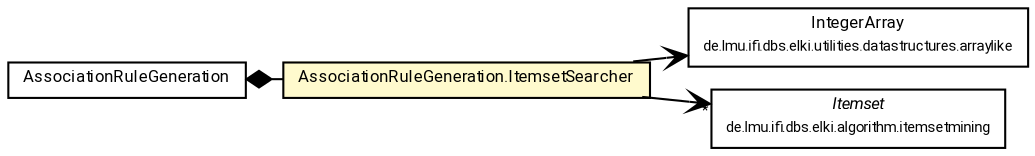#!/usr/local/bin/dot
#
# Class diagram 
# Generated by UMLGraph version R5_7_2-60-g0e99a6 (http://www.spinellis.gr/umlgraph/)
#

digraph G {
	graph [fontnames="svg"]
	edge [fontname="Roboto",fontsize=7,labelfontname="Roboto",labelfontsize=7,color="black"];
	node [fontname="Roboto",fontcolor="black",fontsize=8,shape=plaintext,margin=0,width=0,height=0];
	nodesep=0.15;
	ranksep=0.25;
	rankdir=LR;
	// de.lmu.ifi.dbs.elki.utilities.datastructures.arraylike.IntegerArray
	c1683224 [label=<<table title="de.lmu.ifi.dbs.elki.utilities.datastructures.arraylike.IntegerArray" border="0" cellborder="1" cellspacing="0" cellpadding="2" href="../../../utilities/datastructures/arraylike/IntegerArray.html" target="_parent">
		<tr><td><table border="0" cellspacing="0" cellpadding="1">
		<tr><td align="center" balign="center"> <font face="Roboto">IntegerArray</font> </td></tr>
		<tr><td align="center" balign="center"> <font face="Roboto" point-size="7.0">de.lmu.ifi.dbs.elki.utilities.datastructures.arraylike</font> </td></tr>
		</table></td></tr>
		</table>>, URL="../../../utilities/datastructures/arraylike/IntegerArray.html"];
	// de.lmu.ifi.dbs.elki.algorithm.itemsetmining.Itemset
	c1683878 [label=<<table title="de.lmu.ifi.dbs.elki.algorithm.itemsetmining.Itemset" border="0" cellborder="1" cellspacing="0" cellpadding="2" href="../Itemset.html" target="_parent">
		<tr><td><table border="0" cellspacing="0" cellpadding="1">
		<tr><td align="center" balign="center"> <font face="Roboto"><i>Itemset</i></font> </td></tr>
		<tr><td align="center" balign="center"> <font face="Roboto" point-size="7.0">de.lmu.ifi.dbs.elki.algorithm.itemsetmining</font> </td></tr>
		</table></td></tr>
		</table>>, URL="../Itemset.html"];
	// de.lmu.ifi.dbs.elki.algorithm.itemsetmining.associationrules.AssociationRuleGeneration
	c1683896 [label=<<table title="de.lmu.ifi.dbs.elki.algorithm.itemsetmining.associationrules.AssociationRuleGeneration" border="0" cellborder="1" cellspacing="0" cellpadding="2" href="AssociationRuleGeneration.html" target="_parent">
		<tr><td><table border="0" cellspacing="0" cellpadding="1">
		<tr><td align="center" balign="center"> <font face="Roboto">AssociationRuleGeneration</font> </td></tr>
		</table></td></tr>
		</table>>, URL="AssociationRuleGeneration.html"];
	// de.lmu.ifi.dbs.elki.algorithm.itemsetmining.associationrules.AssociationRuleGeneration.ItemsetSearcher
	c1683899 [label=<<table title="de.lmu.ifi.dbs.elki.algorithm.itemsetmining.associationrules.AssociationRuleGeneration.ItemsetSearcher" border="0" cellborder="1" cellspacing="0" cellpadding="2" bgcolor="lemonChiffon" href="AssociationRuleGeneration.ItemsetSearcher.html" target="_parent">
		<tr><td><table border="0" cellspacing="0" cellpadding="1">
		<tr><td align="center" balign="center"> <font face="Roboto">AssociationRuleGeneration.ItemsetSearcher</font> </td></tr>
		</table></td></tr>
		</table>>, URL="AssociationRuleGeneration.ItemsetSearcher.html"];
	// de.lmu.ifi.dbs.elki.algorithm.itemsetmining.associationrules.AssociationRuleGeneration composed de.lmu.ifi.dbs.elki.algorithm.itemsetmining.associationrules.AssociationRuleGeneration.ItemsetSearcher
	c1683896 -> c1683899 [arrowhead=none,arrowtail=diamond,dir=back,weight=6];
	// de.lmu.ifi.dbs.elki.algorithm.itemsetmining.associationrules.AssociationRuleGeneration.ItemsetSearcher navassoc de.lmu.ifi.dbs.elki.algorithm.itemsetmining.Itemset
	c1683899 -> c1683878 [arrowhead=open,weight=1,headlabel="*"];
	// de.lmu.ifi.dbs.elki.algorithm.itemsetmining.associationrules.AssociationRuleGeneration.ItemsetSearcher navassoc de.lmu.ifi.dbs.elki.utilities.datastructures.arraylike.IntegerArray
	c1683899 -> c1683224 [arrowhead=open,weight=1];
}

